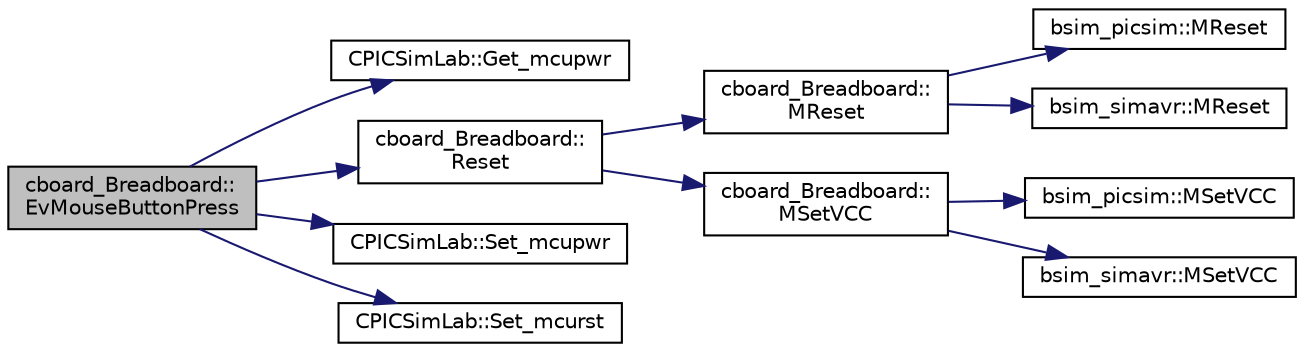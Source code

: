 digraph "cboard_Breadboard::EvMouseButtonPress"
{
 // LATEX_PDF_SIZE
  edge [fontname="Helvetica",fontsize="10",labelfontname="Helvetica",labelfontsize="10"];
  node [fontname="Helvetica",fontsize="10",shape=record];
  rankdir="LR";
  Node1 [label="cboard_Breadboard::\lEvMouseButtonPress",height=0.2,width=0.4,color="black", fillcolor="grey75", style="filled", fontcolor="black",tooltip="Event on the board."];
  Node1 -> Node2 [color="midnightblue",fontsize="10",style="solid",fontname="Helvetica"];
  Node2 [label="CPICSimLab::Get_mcupwr",height=0.2,width=0.4,color="black", fillcolor="white", style="filled",URL="$class_c_p_i_c_sim_lab.html#aac9970694b88fb7fae9f99fb3d3a5403",tooltip="Return actual power status of microcontroller ON/OFF."];
  Node1 -> Node3 [color="midnightblue",fontsize="10",style="solid",fontname="Helvetica"];
  Node3 [label="cboard_Breadboard::\lReset",height=0.2,width=0.4,color="black", fillcolor="white", style="filled",URL="$classcboard___breadboard.html#a6f71b61ad3ad0f2a660e7760b83b8aa6",tooltip="Reset board status."];
  Node3 -> Node4 [color="midnightblue",fontsize="10",style="solid",fontname="Helvetica"];
  Node4 [label="cboard_Breadboard::\lMReset",height=0.2,width=0.4,color="black", fillcolor="white", style="filled",URL="$classcboard___breadboard.html#a200bbecf0027cd5a53c188f7afcc0b1e",tooltip="board microcontroller reset"];
  Node4 -> Node5 [color="midnightblue",fontsize="10",style="solid",fontname="Helvetica"];
  Node5 [label="bsim_picsim::MReset",height=0.2,width=0.4,color="black", fillcolor="white", style="filled",URL="$classbsim__picsim.html#a3877b5af8ad42e8bb5a7a307c02cf722",tooltip="board microcontroller reset"];
  Node4 -> Node6 [color="midnightblue",fontsize="10",style="solid",fontname="Helvetica"];
  Node6 [label="bsim_simavr::MReset",height=0.2,width=0.4,color="black", fillcolor="white", style="filled",URL="$classbsim__simavr.html#a127738c7f49db4ff7ddea8f24085ffad",tooltip="board microcontroller reset"];
  Node3 -> Node7 [color="midnightblue",fontsize="10",style="solid",fontname="Helvetica"];
  Node7 [label="cboard_Breadboard::\lMSetVCC",height=0.2,width=0.4,color="black", fillcolor="white", style="filled",URL="$classcboard___breadboard.html#a14f32d501cb1910120a96b7394171a60",tooltip="board microcontroller set vcc"];
  Node7 -> Node8 [color="midnightblue",fontsize="10",style="solid",fontname="Helvetica"];
  Node8 [label="bsim_picsim::MSetVCC",height=0.2,width=0.4,color="black", fillcolor="white", style="filled",URL="$classbsim__picsim.html#aea1bb0d6297770adcd8cefadd6ae0e96",tooltip="board microcontroller set vcc"];
  Node7 -> Node9 [color="midnightblue",fontsize="10",style="solid",fontname="Helvetica"];
  Node9 [label="bsim_simavr::MSetVCC",height=0.2,width=0.4,color="black", fillcolor="white", style="filled",URL="$classbsim__simavr.html#a96d1143b826f9a17f0a473bc191332a0",tooltip="board microcontroller set vcc"];
  Node1 -> Node10 [color="midnightblue",fontsize="10",style="solid",fontname="Helvetica"];
  Node10 [label="CPICSimLab::Set_mcupwr",height=0.2,width=0.4,color="black", fillcolor="white", style="filled",URL="$class_c_p_i_c_sim_lab.html#a3d48a79d4835b85f63ff31b2d30a2c7e",tooltip="Set the power status of microcontroller ON/OFF."];
  Node1 -> Node11 [color="midnightblue",fontsize="10",style="solid",fontname="Helvetica"];
  Node11 [label="CPICSimLab::Set_mcurst",height=0.2,width=0.4,color="black", fillcolor="white", style="filled",URL="$class_c_p_i_c_sim_lab.html#a260bf50fe760fe92583b3546e7053c4d",tooltip="Set mcu rst flag (inform simulator about mcu reset state)"];
}
